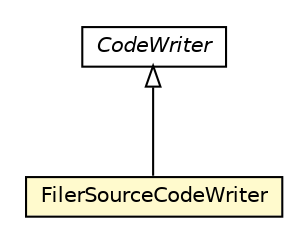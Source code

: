 #!/usr/local/bin/dot
#
# Class diagram 
# Generated by UMLGraph version 5.1 (http://www.umlgraph.org/)
#

digraph G {
	edge [fontname="Helvetica",fontsize=10,labelfontname="Helvetica",labelfontsize=10];
	node [fontname="Helvetica",fontsize=10,shape=plaintext];
	nodesep=0.25;
	ranksep=0.5;
	// org.androidtransfuse.gen.FilerSourceCodeWriter
	c60299 [label=<<table title="org.androidtransfuse.gen.FilerSourceCodeWriter" border="0" cellborder="1" cellspacing="0" cellpadding="2" port="p" bgcolor="lemonChiffon" href="./FilerSourceCodeWriter.html">
		<tr><td><table border="0" cellspacing="0" cellpadding="1">
<tr><td align="center" balign="center"> FilerSourceCodeWriter </td></tr>
		</table></td></tr>
		</table>>, fontname="Helvetica", fontcolor="black", fontsize=10.0];
	//org.androidtransfuse.gen.FilerSourceCodeWriter extends com.sun.codemodel.CodeWriter
	c60408:p -> c60299:p [dir=back,arrowtail=empty];
	// com.sun.codemodel.CodeWriter
	c60408 [label=<<table title="com.sun.codemodel.CodeWriter" border="0" cellborder="1" cellspacing="0" cellpadding="2" port="p" href="http://java.sun.com/j2se/1.4.2/docs/api/com/sun/codemodel/CodeWriter.html">
		<tr><td><table border="0" cellspacing="0" cellpadding="1">
<tr><td align="center" balign="center"><font face="Helvetica-Oblique"> CodeWriter </font></td></tr>
		</table></td></tr>
		</table>>, fontname="Helvetica", fontcolor="black", fontsize=10.0];
}


